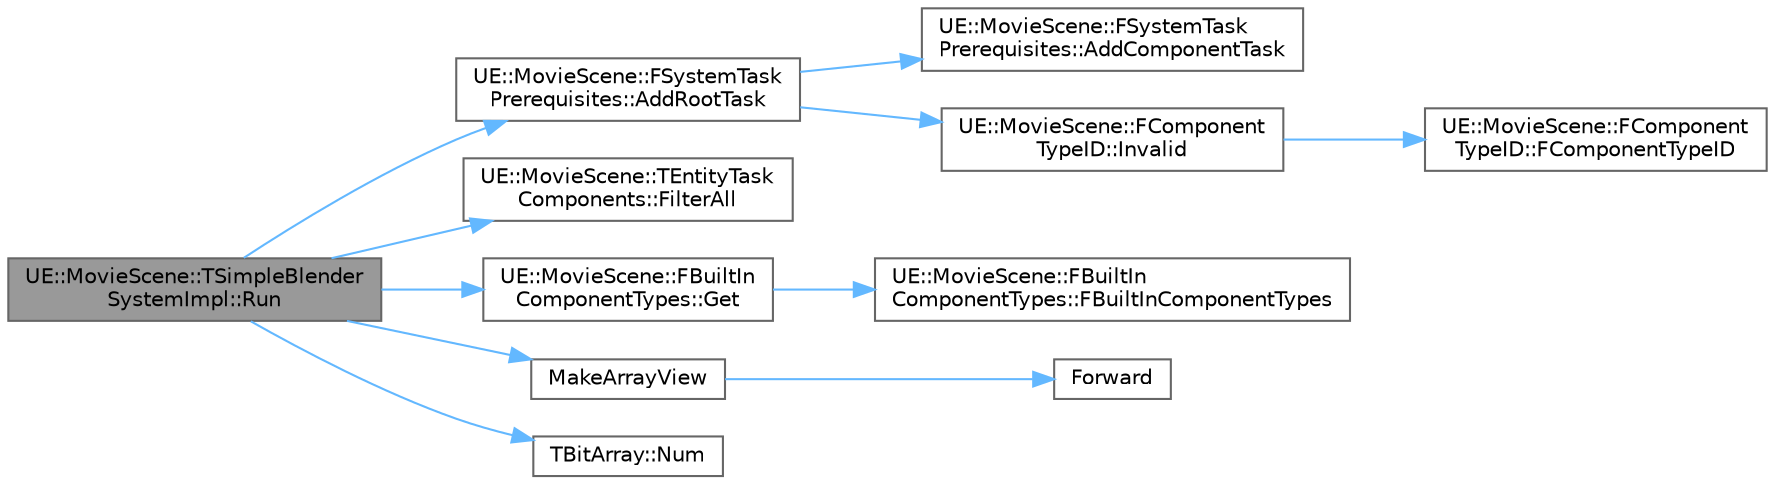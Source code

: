 digraph "UE::MovieScene::TSimpleBlenderSystemImpl::Run"
{
 // INTERACTIVE_SVG=YES
 // LATEX_PDF_SIZE
  bgcolor="transparent";
  edge [fontname=Helvetica,fontsize=10,labelfontname=Helvetica,labelfontsize=10];
  node [fontname=Helvetica,fontsize=10,shape=box,height=0.2,width=0.4];
  rankdir="LR";
  Node1 [id="Node000001",label="UE::MovieScene::TSimpleBlender\lSystemImpl::Run",height=0.2,width=0.4,color="gray40", fillcolor="grey60", style="filled", fontcolor="black",tooltip="Runs the blender system."];
  Node1 -> Node2 [id="edge1_Node000001_Node000002",color="steelblue1",style="solid",tooltip=" "];
  Node2 [id="Node000002",label="UE::MovieScene::FSystemTask\lPrerequisites::AddRootTask",height=0.2,width=0.4,color="grey40", fillcolor="white", style="filled",URL="$d3/d71/structUE_1_1MovieScene_1_1FSystemTaskPrerequisites.html#a823e6bd883aa1948caf857b3160c3d18",tooltip=" "];
  Node2 -> Node3 [id="edge2_Node000002_Node000003",color="steelblue1",style="solid",tooltip=" "];
  Node3 [id="Node000003",label="UE::MovieScene::FSystemTask\lPrerequisites::AddComponentTask",height=0.2,width=0.4,color="grey40", fillcolor="white", style="filled",URL="$d3/d71/structUE_1_1MovieScene_1_1FSystemTaskPrerequisites.html#af2109ee88d4dd50543df5aabb92c556d",tooltip=" "];
  Node2 -> Node4 [id="edge3_Node000002_Node000004",color="steelblue1",style="solid",tooltip=" "];
  Node4 [id="Node000004",label="UE::MovieScene::FComponent\lTypeID::Invalid",height=0.2,width=0.4,color="grey40", fillcolor="white", style="filled",URL="$dd/d18/structUE_1_1MovieScene_1_1FComponentTypeID.html#ae8d08f3edba8525f501fecdc38758683",tooltip=" "];
  Node4 -> Node5 [id="edge4_Node000004_Node000005",color="steelblue1",style="solid",tooltip=" "];
  Node5 [id="Node000005",label="UE::MovieScene::FComponent\lTypeID::FComponentTypeID",height=0.2,width=0.4,color="grey40", fillcolor="white", style="filled",URL="$dd/d18/structUE_1_1MovieScene_1_1FComponentTypeID.html#ac04158d7a35e17678cdef81c6c884f54",tooltip=" "];
  Node1 -> Node6 [id="edge5_Node000001_Node000006",color="steelblue1",style="solid",tooltip=" "];
  Node6 [id="Node000006",label="UE::MovieScene::TEntityTask\lComponents::FilterAll",height=0.2,width=0.4,color="grey40", fillcolor="white", style="filled",URL="$d2/d13/structUE_1_1MovieScene_1_1TEntityTaskComponents.html#ab5b606df493faedde27ae3a7694a3e17",tooltip="Constrain this task to only run for entities that have all the specified components or tags."];
  Node1 -> Node7 [id="edge6_Node000001_Node000007",color="steelblue1",style="solid",tooltip=" "];
  Node7 [id="Node000007",label="UE::MovieScene::FBuiltIn\lComponentTypes::Get",height=0.2,width=0.4,color="grey40", fillcolor="white", style="filled",URL="$d9/dc9/structUE_1_1MovieScene_1_1FBuiltInComponentTypes.html#ade08b84ebccd9dea4b822257aed32351",tooltip=" "];
  Node7 -> Node8 [id="edge7_Node000007_Node000008",color="steelblue1",style="solid",tooltip=" "];
  Node8 [id="Node000008",label="UE::MovieScene::FBuiltIn\lComponentTypes::FBuiltInComponentTypes",height=0.2,width=0.4,color="grey40", fillcolor="white", style="filled",URL="$d9/dc9/structUE_1_1MovieScene_1_1FBuiltInComponentTypes.html#af433f06ccb1bd59459db81a9a5048393",tooltip=" "];
  Node1 -> Node9 [id="edge8_Node000001_Node000009",color="steelblue1",style="solid",tooltip=" "];
  Node9 [id="Node000009",label="MakeArrayView",height=0.2,width=0.4,color="grey40", fillcolor="white", style="filled",URL="$d7/df4/ArrayView_8h.html#a661373f641b11e7cb580c1526b0a721b",tooltip=" "];
  Node9 -> Node10 [id="edge9_Node000009_Node000010",color="steelblue1",style="solid",tooltip=" "];
  Node10 [id="Node000010",label="Forward",height=0.2,width=0.4,color="grey40", fillcolor="white", style="filled",URL="$d4/d24/UnrealTemplate_8h.html#a68f280c1d561a8899a1e9e3ea8405d00",tooltip="Forward will cast a reference to an rvalue reference."];
  Node1 -> Node11 [id="edge10_Node000001_Node000011",color="steelblue1",style="solid",tooltip=" "];
  Node11 [id="Node000011",label="TBitArray::Num",height=0.2,width=0.4,color="grey40", fillcolor="white", style="filled",URL="$d5/d67/classTBitArray.html#a47cde96845f9721e05e6534753eadda0",tooltip=" "];
}
